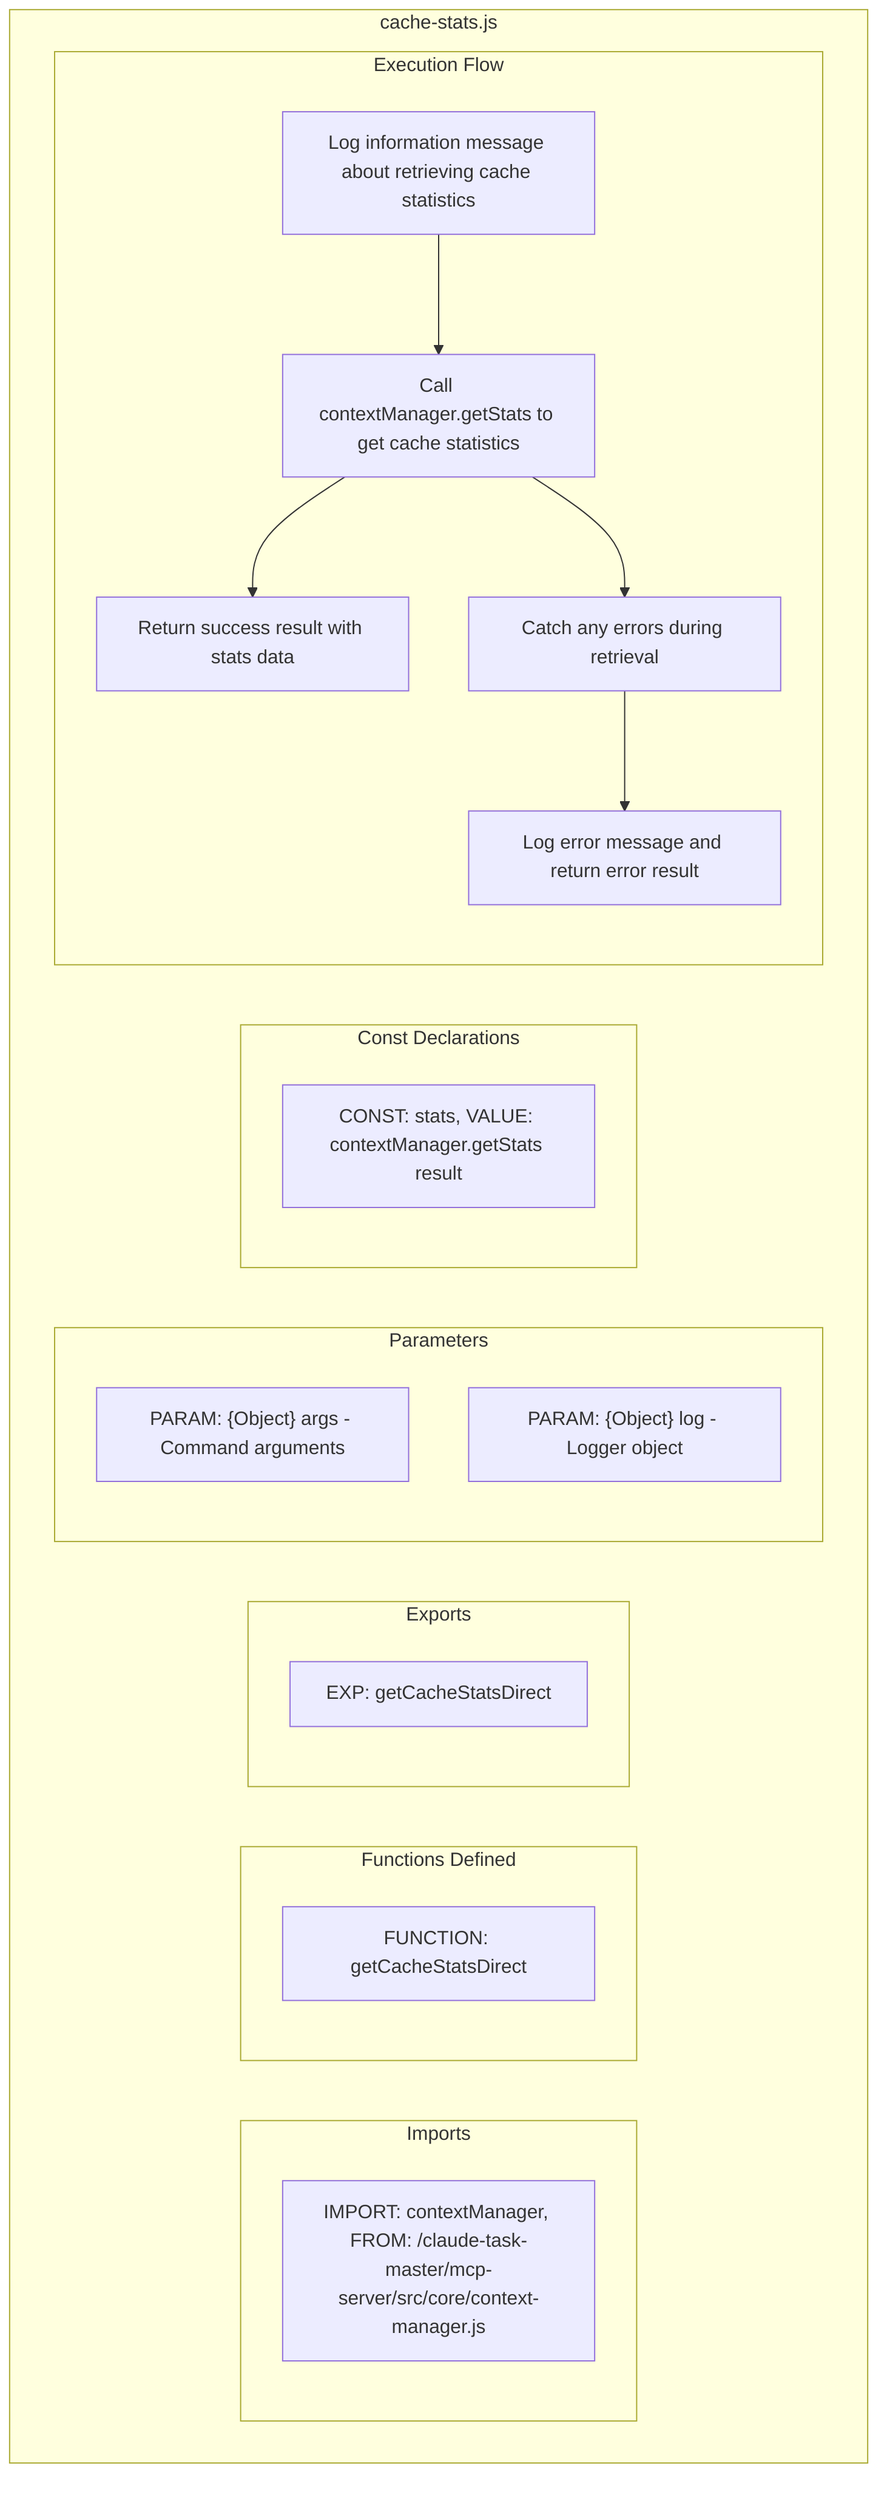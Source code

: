 flowchart TB
    subgraph Imports["Imports"]
        I1["IMPORT: contextManager, FROM: /claude-task-master/mcp-server/src/core/context-manager.js"]
    end
    
    subgraph FunctionsDefined["Functions Defined"]
        FU1["FUNCTION: getCacheStatsDirect"]
    end
    
    subgraph Exports["Exports"]
        E1["EXP: getCacheStatsDirect"]
    end
    
    subgraph Parameters["Parameters"]
        P1["PARAM: {Object} args - Command arguments"]
        P2["PARAM: {Object} log - Logger object"]
    end
    
    subgraph Constants["Const Declarations"]
        C1["CONST: stats, VALUE: contextManager.getStats result"]
    end
    
    subgraph ExecutionFlow["Execution Flow"]
        FL1["Log information message about retrieving cache statistics"]
        FL2["Call contextManager.getStats to get cache statistics"]
        FL3["Return success result with stats data"]
        FL4["Catch any errors during retrieval"]
        FL5["Log error message and return error result"]
    end
    
    subgraph cacheStats["cache-stats.js"]
        Imports
        FunctionsDefined
        Exports
        Parameters
        Constants
        ExecutionFlow
    end
    
    FL1 --> FL2
    FL2 --> FL3
    FL2 --> FL4
    FL4 --> FL5